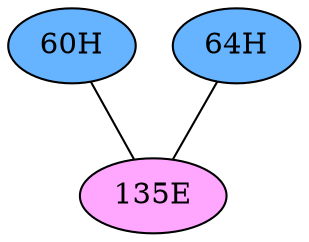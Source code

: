 // The Round Table
graph {
	"60H" [fillcolor="#66B3FF" style=radial]
	"135E" [fillcolor="#FFA6FF" style=radial]
	"60H" -- "135E" [penwidth=1]
	"64H" [fillcolor="#66B3FF" style=radial]
	"135E" [fillcolor="#FFA6FF" style=radial]
	"64H" -- "135E" [penwidth=1]
}
